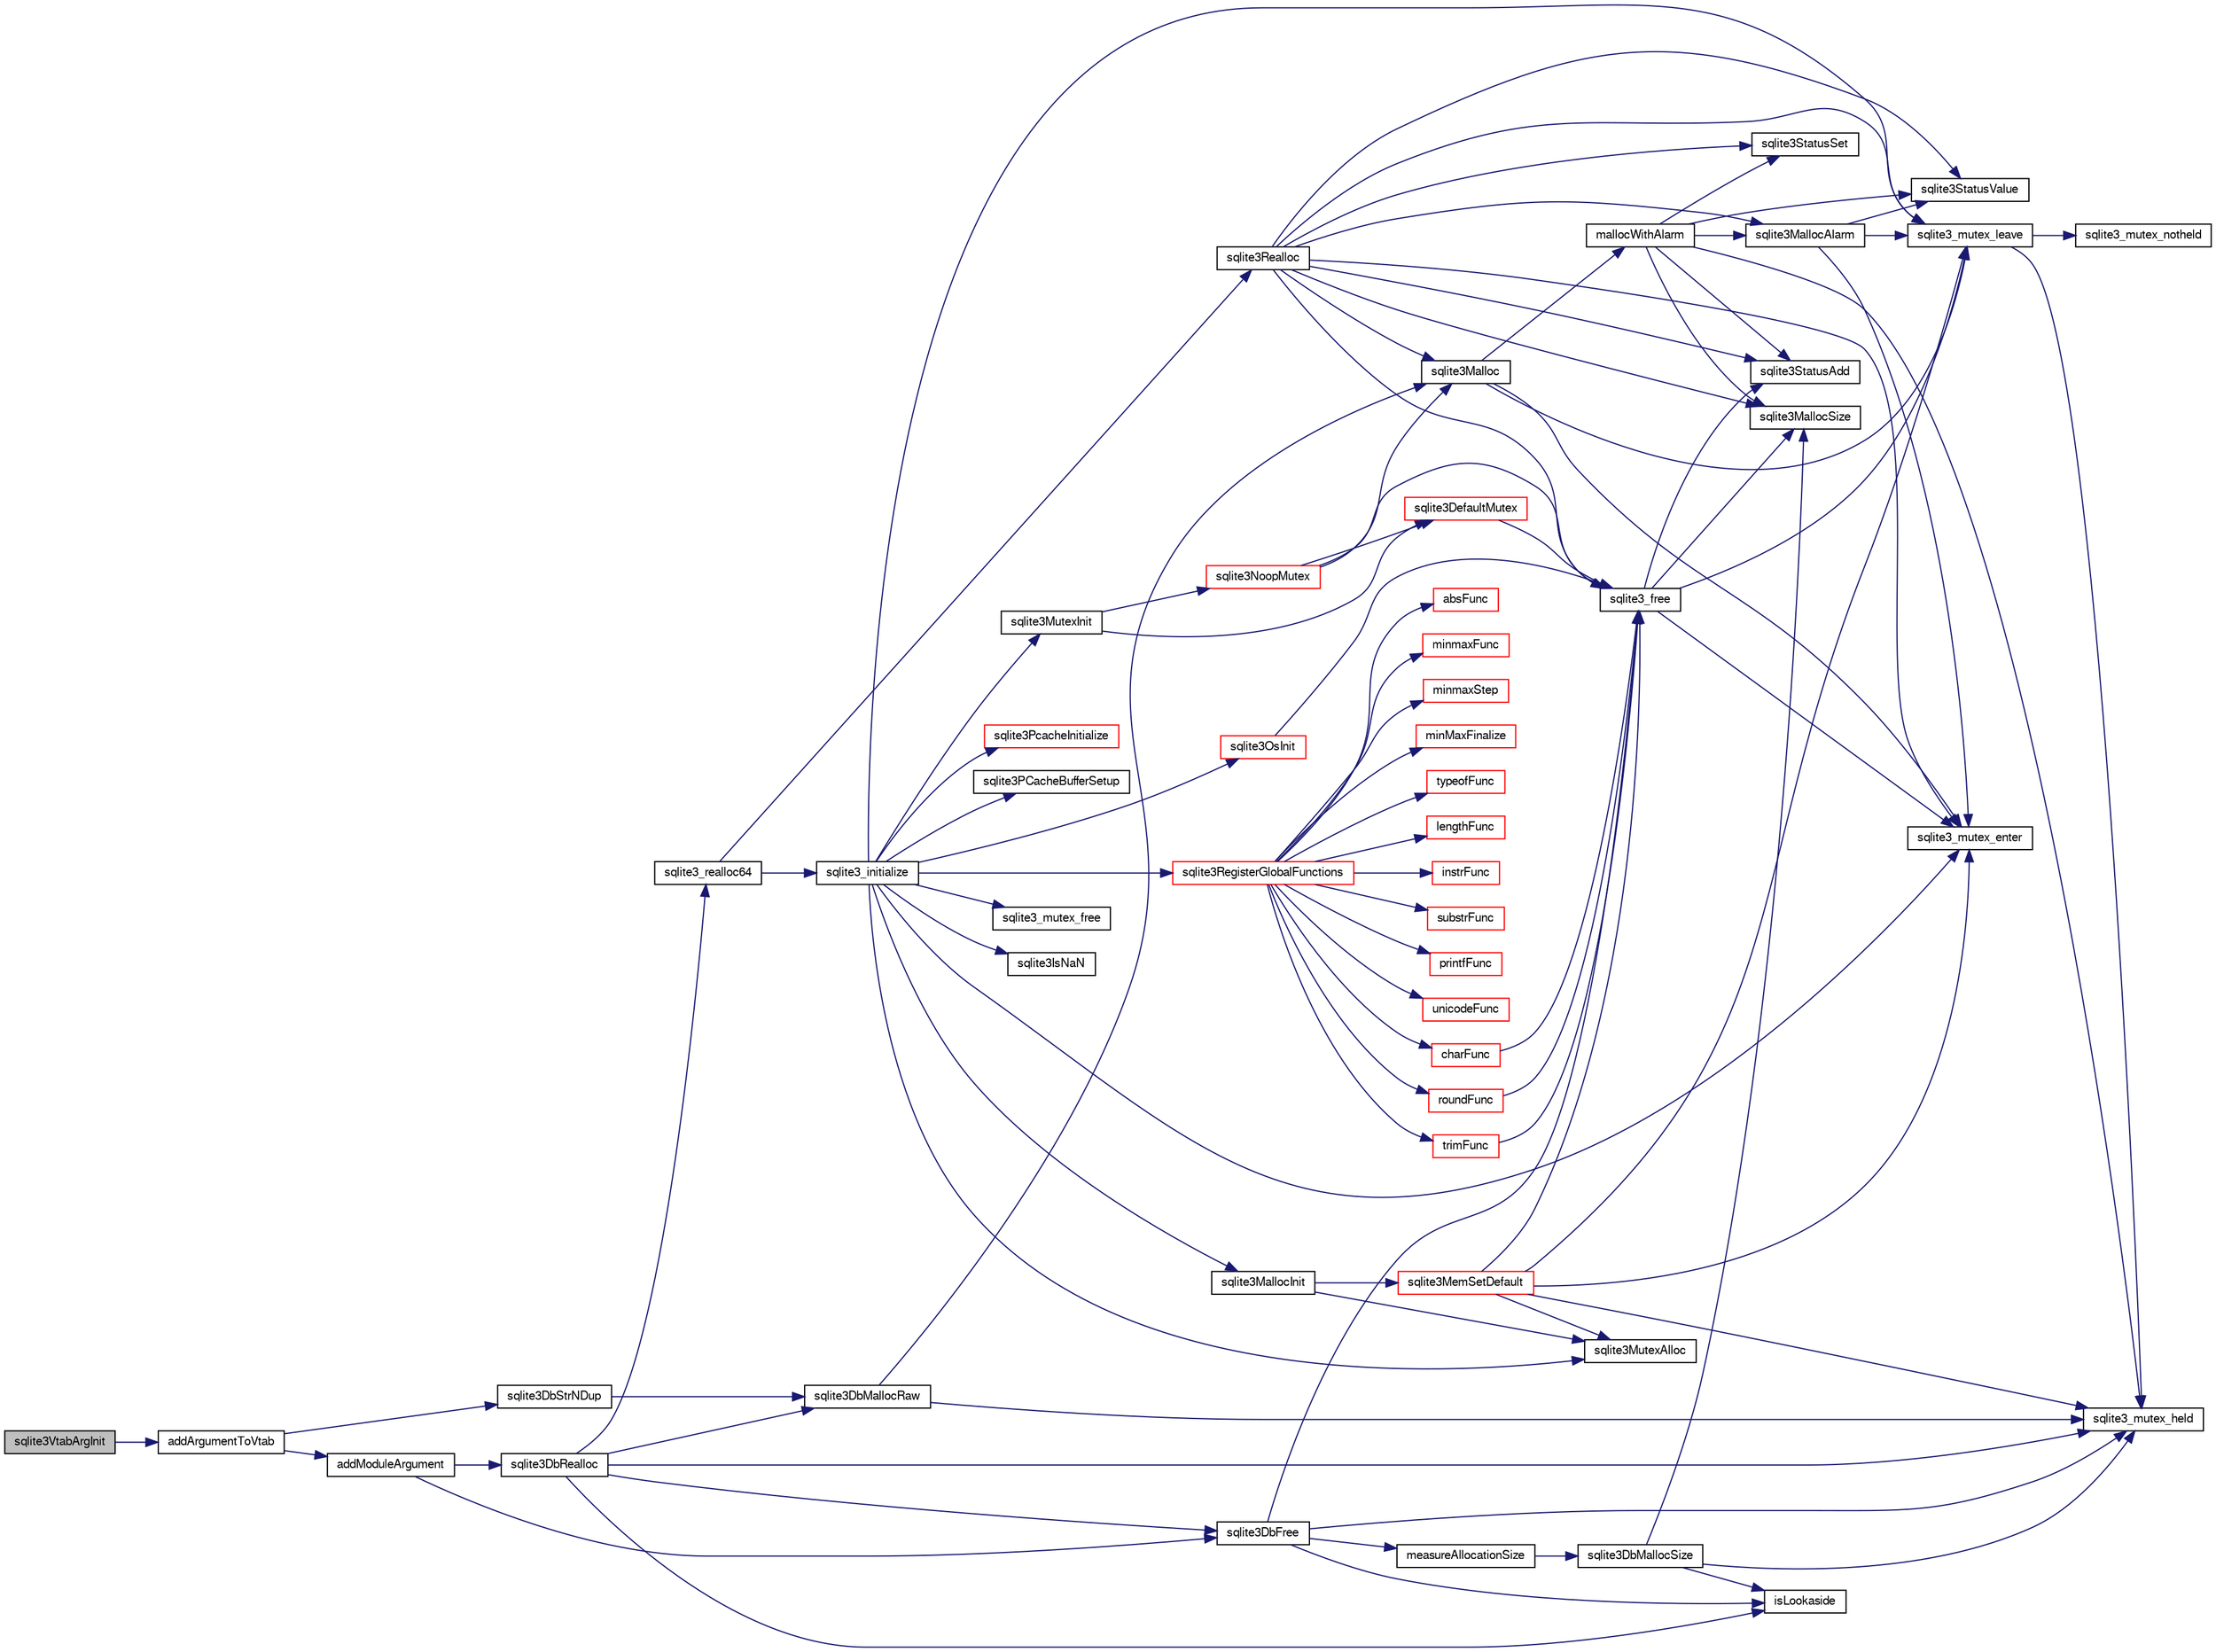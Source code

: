 digraph "sqlite3VtabArgInit"
{
  edge [fontname="FreeSans",fontsize="10",labelfontname="FreeSans",labelfontsize="10"];
  node [fontname="FreeSans",fontsize="10",shape=record];
  rankdir="LR";
  Node799738 [label="sqlite3VtabArgInit",height=0.2,width=0.4,color="black", fillcolor="grey75", style="filled", fontcolor="black"];
  Node799738 -> Node799739 [color="midnightblue",fontsize="10",style="solid",fontname="FreeSans"];
  Node799739 [label="addArgumentToVtab",height=0.2,width=0.4,color="black", fillcolor="white", style="filled",URL="$sqlite3_8c.html#aaf61ce8b4c243cd606a04cddde684b9c"];
  Node799739 -> Node799740 [color="midnightblue",fontsize="10",style="solid",fontname="FreeSans"];
  Node799740 [label="addModuleArgument",height=0.2,width=0.4,color="black", fillcolor="white", style="filled",URL="$sqlite3_8c.html#a3020ed4a4b05f9a18e8ab695a182ce92"];
  Node799740 -> Node799741 [color="midnightblue",fontsize="10",style="solid",fontname="FreeSans"];
  Node799741 [label="sqlite3DbRealloc",height=0.2,width=0.4,color="black", fillcolor="white", style="filled",URL="$sqlite3_8c.html#ae028f4902a9d29bcaf310ff289ee87dc"];
  Node799741 -> Node799742 [color="midnightblue",fontsize="10",style="solid",fontname="FreeSans"];
  Node799742 [label="sqlite3_mutex_held",height=0.2,width=0.4,color="black", fillcolor="white", style="filled",URL="$sqlite3_8c.html#acf77da68932b6bc163c5e68547ecc3e7"];
  Node799741 -> Node799743 [color="midnightblue",fontsize="10",style="solid",fontname="FreeSans"];
  Node799743 [label="sqlite3DbMallocRaw",height=0.2,width=0.4,color="black", fillcolor="white", style="filled",URL="$sqlite3_8c.html#abbe8be0cf7175e11ddc3e2218fad924e"];
  Node799743 -> Node799742 [color="midnightblue",fontsize="10",style="solid",fontname="FreeSans"];
  Node799743 -> Node799744 [color="midnightblue",fontsize="10",style="solid",fontname="FreeSans"];
  Node799744 [label="sqlite3Malloc",height=0.2,width=0.4,color="black", fillcolor="white", style="filled",URL="$sqlite3_8c.html#a361a2eaa846b1885f123abe46f5d8b2b"];
  Node799744 -> Node799745 [color="midnightblue",fontsize="10",style="solid",fontname="FreeSans"];
  Node799745 [label="sqlite3_mutex_enter",height=0.2,width=0.4,color="black", fillcolor="white", style="filled",URL="$sqlite3_8c.html#a1c12cde690bd89f104de5cbad12a6bf5"];
  Node799744 -> Node799746 [color="midnightblue",fontsize="10",style="solid",fontname="FreeSans"];
  Node799746 [label="mallocWithAlarm",height=0.2,width=0.4,color="black", fillcolor="white", style="filled",URL="$sqlite3_8c.html#ab070d5cf8e48ec8a6a43cf025d48598b"];
  Node799746 -> Node799742 [color="midnightblue",fontsize="10",style="solid",fontname="FreeSans"];
  Node799746 -> Node799747 [color="midnightblue",fontsize="10",style="solid",fontname="FreeSans"];
  Node799747 [label="sqlite3StatusSet",height=0.2,width=0.4,color="black", fillcolor="white", style="filled",URL="$sqlite3_8c.html#afec7586c01fcb5ea17dc9d7725a589d9"];
  Node799746 -> Node799748 [color="midnightblue",fontsize="10",style="solid",fontname="FreeSans"];
  Node799748 [label="sqlite3StatusValue",height=0.2,width=0.4,color="black", fillcolor="white", style="filled",URL="$sqlite3_8c.html#a30b8ac296c6e200c1fa57708d52c6ef6"];
  Node799746 -> Node799749 [color="midnightblue",fontsize="10",style="solid",fontname="FreeSans"];
  Node799749 [label="sqlite3MallocAlarm",height=0.2,width=0.4,color="black", fillcolor="white", style="filled",URL="$sqlite3_8c.html#ada66988e8471d1198f3219c062377508"];
  Node799749 -> Node799748 [color="midnightblue",fontsize="10",style="solid",fontname="FreeSans"];
  Node799749 -> Node799750 [color="midnightblue",fontsize="10",style="solid",fontname="FreeSans"];
  Node799750 [label="sqlite3_mutex_leave",height=0.2,width=0.4,color="black", fillcolor="white", style="filled",URL="$sqlite3_8c.html#a5838d235601dbd3c1fa993555c6bcc93"];
  Node799750 -> Node799742 [color="midnightblue",fontsize="10",style="solid",fontname="FreeSans"];
  Node799750 -> Node799751 [color="midnightblue",fontsize="10",style="solid",fontname="FreeSans"];
  Node799751 [label="sqlite3_mutex_notheld",height=0.2,width=0.4,color="black", fillcolor="white", style="filled",URL="$sqlite3_8c.html#a83967c837c1c000d3b5adcfaa688f5dc"];
  Node799749 -> Node799745 [color="midnightblue",fontsize="10",style="solid",fontname="FreeSans"];
  Node799746 -> Node799752 [color="midnightblue",fontsize="10",style="solid",fontname="FreeSans"];
  Node799752 [label="sqlite3MallocSize",height=0.2,width=0.4,color="black", fillcolor="white", style="filled",URL="$sqlite3_8c.html#acf5d2a5f35270bafb050bd2def576955"];
  Node799746 -> Node799753 [color="midnightblue",fontsize="10",style="solid",fontname="FreeSans"];
  Node799753 [label="sqlite3StatusAdd",height=0.2,width=0.4,color="black", fillcolor="white", style="filled",URL="$sqlite3_8c.html#afa029f93586aeab4cc85360905dae9cd"];
  Node799744 -> Node799750 [color="midnightblue",fontsize="10",style="solid",fontname="FreeSans"];
  Node799741 -> Node799754 [color="midnightblue",fontsize="10",style="solid",fontname="FreeSans"];
  Node799754 [label="isLookaside",height=0.2,width=0.4,color="black", fillcolor="white", style="filled",URL="$sqlite3_8c.html#a770fa05ff9717b75e16f4d968a77b897"];
  Node799741 -> Node799755 [color="midnightblue",fontsize="10",style="solid",fontname="FreeSans"];
  Node799755 [label="sqlite3DbFree",height=0.2,width=0.4,color="black", fillcolor="white", style="filled",URL="$sqlite3_8c.html#ac70ab821a6607b4a1b909582dc37a069"];
  Node799755 -> Node799742 [color="midnightblue",fontsize="10",style="solid",fontname="FreeSans"];
  Node799755 -> Node799756 [color="midnightblue",fontsize="10",style="solid",fontname="FreeSans"];
  Node799756 [label="measureAllocationSize",height=0.2,width=0.4,color="black", fillcolor="white", style="filled",URL="$sqlite3_8c.html#a45731e644a22fdb756e2b6337224217a"];
  Node799756 -> Node799757 [color="midnightblue",fontsize="10",style="solid",fontname="FreeSans"];
  Node799757 [label="sqlite3DbMallocSize",height=0.2,width=0.4,color="black", fillcolor="white", style="filled",URL="$sqlite3_8c.html#aa397e5a8a03495203a0767abf0a71f86"];
  Node799757 -> Node799752 [color="midnightblue",fontsize="10",style="solid",fontname="FreeSans"];
  Node799757 -> Node799742 [color="midnightblue",fontsize="10",style="solid",fontname="FreeSans"];
  Node799757 -> Node799754 [color="midnightblue",fontsize="10",style="solid",fontname="FreeSans"];
  Node799755 -> Node799754 [color="midnightblue",fontsize="10",style="solid",fontname="FreeSans"];
  Node799755 -> Node799758 [color="midnightblue",fontsize="10",style="solid",fontname="FreeSans"];
  Node799758 [label="sqlite3_free",height=0.2,width=0.4,color="black", fillcolor="white", style="filled",URL="$sqlite3_8c.html#a6552349e36a8a691af5487999ab09519"];
  Node799758 -> Node799745 [color="midnightblue",fontsize="10",style="solid",fontname="FreeSans"];
  Node799758 -> Node799753 [color="midnightblue",fontsize="10",style="solid",fontname="FreeSans"];
  Node799758 -> Node799752 [color="midnightblue",fontsize="10",style="solid",fontname="FreeSans"];
  Node799758 -> Node799750 [color="midnightblue",fontsize="10",style="solid",fontname="FreeSans"];
  Node799741 -> Node799759 [color="midnightblue",fontsize="10",style="solid",fontname="FreeSans"];
  Node799759 [label="sqlite3_realloc64",height=0.2,width=0.4,color="black", fillcolor="white", style="filled",URL="$sqlite3_8c.html#a3765a714077ee547e811034236dc9ecd"];
  Node799759 -> Node799760 [color="midnightblue",fontsize="10",style="solid",fontname="FreeSans"];
  Node799760 [label="sqlite3_initialize",height=0.2,width=0.4,color="black", fillcolor="white", style="filled",URL="$sqlite3_8c.html#ab0c0ee2d5d4cf8b28e9572296a8861df"];
  Node799760 -> Node799761 [color="midnightblue",fontsize="10",style="solid",fontname="FreeSans"];
  Node799761 [label="sqlite3MutexInit",height=0.2,width=0.4,color="black", fillcolor="white", style="filled",URL="$sqlite3_8c.html#a7906afcdd1cdb3d0007eb932398a1158"];
  Node799761 -> Node799762 [color="midnightblue",fontsize="10",style="solid",fontname="FreeSans"];
  Node799762 [label="sqlite3DefaultMutex",height=0.2,width=0.4,color="red", fillcolor="white", style="filled",URL="$sqlite3_8c.html#ac895a71e325f9b2f9b862f737c17aca8"];
  Node799762 -> Node799758 [color="midnightblue",fontsize="10",style="solid",fontname="FreeSans"];
  Node799761 -> Node799771 [color="midnightblue",fontsize="10",style="solid",fontname="FreeSans"];
  Node799771 [label="sqlite3NoopMutex",height=0.2,width=0.4,color="red", fillcolor="white", style="filled",URL="$sqlite3_8c.html#a09742cde9ef371d94f8201d2cdb543e4"];
  Node799771 -> Node799744 [color="midnightblue",fontsize="10",style="solid",fontname="FreeSans"];
  Node799771 -> Node799758 [color="midnightblue",fontsize="10",style="solid",fontname="FreeSans"];
  Node799771 -> Node799762 [color="midnightblue",fontsize="10",style="solid",fontname="FreeSans"];
  Node799760 -> Node799779 [color="midnightblue",fontsize="10",style="solid",fontname="FreeSans"];
  Node799779 [label="sqlite3MutexAlloc",height=0.2,width=0.4,color="black", fillcolor="white", style="filled",URL="$sqlite3_8c.html#a0e3f432ee581f6876b590e7ad7e84e19"];
  Node799760 -> Node799745 [color="midnightblue",fontsize="10",style="solid",fontname="FreeSans"];
  Node799760 -> Node799780 [color="midnightblue",fontsize="10",style="solid",fontname="FreeSans"];
  Node799780 [label="sqlite3MallocInit",height=0.2,width=0.4,color="black", fillcolor="white", style="filled",URL="$sqlite3_8c.html#a9e06f9e7cad0d83ce80ab493c9533552"];
  Node799780 -> Node799781 [color="midnightblue",fontsize="10",style="solid",fontname="FreeSans"];
  Node799781 [label="sqlite3MemSetDefault",height=0.2,width=0.4,color="red", fillcolor="white", style="filled",URL="$sqlite3_8c.html#a162fbfd727e92c5f8f72625b5ff62549"];
  Node799781 -> Node799779 [color="midnightblue",fontsize="10",style="solid",fontname="FreeSans"];
  Node799781 -> Node799745 [color="midnightblue",fontsize="10",style="solid",fontname="FreeSans"];
  Node799781 -> Node799750 [color="midnightblue",fontsize="10",style="solid",fontname="FreeSans"];
  Node799781 -> Node799742 [color="midnightblue",fontsize="10",style="solid",fontname="FreeSans"];
  Node799781 -> Node799758 [color="midnightblue",fontsize="10",style="solid",fontname="FreeSans"];
  Node799780 -> Node799779 [color="midnightblue",fontsize="10",style="solid",fontname="FreeSans"];
  Node799760 -> Node799750 [color="midnightblue",fontsize="10",style="solid",fontname="FreeSans"];
  Node799760 -> Node799868 [color="midnightblue",fontsize="10",style="solid",fontname="FreeSans"];
  Node799868 [label="sqlite3RegisterGlobalFunctions",height=0.2,width=0.4,color="red", fillcolor="white", style="filled",URL="$sqlite3_8c.html#a9f75bd111010f29e1b8d74344473c4ec"];
  Node799868 -> Node799869 [color="midnightblue",fontsize="10",style="solid",fontname="FreeSans"];
  Node799869 [label="trimFunc",height=0.2,width=0.4,color="red", fillcolor="white", style="filled",URL="$sqlite3_8c.html#afad56dbe7f08139a630156e644b14704"];
  Node799869 -> Node799758 [color="midnightblue",fontsize="10",style="solid",fontname="FreeSans"];
  Node799868 -> Node799882 [color="midnightblue",fontsize="10",style="solid",fontname="FreeSans"];
  Node799882 [label="minmaxFunc",height=0.2,width=0.4,color="red", fillcolor="white", style="filled",URL="$sqlite3_8c.html#a4d00f48b948fd73cb70bcfd1efc0bfb0"];
  Node799868 -> Node799891 [color="midnightblue",fontsize="10",style="solid",fontname="FreeSans"];
  Node799891 [label="minmaxStep",height=0.2,width=0.4,color="red", fillcolor="white", style="filled",URL="$sqlite3_8c.html#a5b4c0da0f3b61d7ff25ebd30aa22cca4"];
  Node799868 -> Node799895 [color="midnightblue",fontsize="10",style="solid",fontname="FreeSans"];
  Node799895 [label="minMaxFinalize",height=0.2,width=0.4,color="red", fillcolor="white", style="filled",URL="$sqlite3_8c.html#a0439dd90934a2dee93517c50884d5924"];
  Node799868 -> Node799896 [color="midnightblue",fontsize="10",style="solid",fontname="FreeSans"];
  Node799896 [label="typeofFunc",height=0.2,width=0.4,color="red", fillcolor="white", style="filled",URL="$sqlite3_8c.html#aba6c564ff0d6b017de448469d0fb243f"];
  Node799868 -> Node799897 [color="midnightblue",fontsize="10",style="solid",fontname="FreeSans"];
  Node799897 [label="lengthFunc",height=0.2,width=0.4,color="red", fillcolor="white", style="filled",URL="$sqlite3_8c.html#affdabf006c37c26a1c3e325badb83546"];
  Node799868 -> Node799902 [color="midnightblue",fontsize="10",style="solid",fontname="FreeSans"];
  Node799902 [label="instrFunc",height=0.2,width=0.4,color="red", fillcolor="white", style="filled",URL="$sqlite3_8c.html#a8f86ca540b92ac28aaefaa126170cf8c"];
  Node799868 -> Node799904 [color="midnightblue",fontsize="10",style="solid",fontname="FreeSans"];
  Node799904 [label="substrFunc",height=0.2,width=0.4,color="red", fillcolor="white", style="filled",URL="$sqlite3_8c.html#a8a8739d9af5589338113371e440b2734"];
  Node799868 -> Node799909 [color="midnightblue",fontsize="10",style="solid",fontname="FreeSans"];
  Node799909 [label="printfFunc",height=0.2,width=0.4,color="red", fillcolor="white", style="filled",URL="$sqlite3_8c.html#a80ca21d434c7c5b6668bee721331dda8"];
  Node799868 -> Node799911 [color="midnightblue",fontsize="10",style="solid",fontname="FreeSans"];
  Node799911 [label="unicodeFunc",height=0.2,width=0.4,color="red", fillcolor="white", style="filled",URL="$sqlite3_8c.html#a1d3d012cbe2276d8d713be80884db355"];
  Node799868 -> Node799913 [color="midnightblue",fontsize="10",style="solid",fontname="FreeSans"];
  Node799913 [label="charFunc",height=0.2,width=0.4,color="red", fillcolor="white", style="filled",URL="$sqlite3_8c.html#ab9b72ce47fcea3c3b92e816435a0fd91"];
  Node799913 -> Node799758 [color="midnightblue",fontsize="10",style="solid",fontname="FreeSans"];
  Node799868 -> Node799914 [color="midnightblue",fontsize="10",style="solid",fontname="FreeSans"];
  Node799914 [label="absFunc",height=0.2,width=0.4,color="red", fillcolor="white", style="filled",URL="$sqlite3_8c.html#af271994a34f441432d50d7095e0ed23d"];
  Node799868 -> Node799919 [color="midnightblue",fontsize="10",style="solid",fontname="FreeSans"];
  Node799919 [label="roundFunc",height=0.2,width=0.4,color="red", fillcolor="white", style="filled",URL="$sqlite3_8c.html#a8c444ba254edc27891111b76e7ba85e7"];
  Node799919 -> Node799758 [color="midnightblue",fontsize="10",style="solid",fontname="FreeSans"];
  Node799760 -> Node800016 [color="midnightblue",fontsize="10",style="solid",fontname="FreeSans"];
  Node800016 [label="sqlite3PcacheInitialize",height=0.2,width=0.4,color="red", fillcolor="white", style="filled",URL="$sqlite3_8c.html#a2902c61ddc88bea002c4d69fe4052b1f"];
  Node799760 -> Node800017 [color="midnightblue",fontsize="10",style="solid",fontname="FreeSans"];
  Node800017 [label="sqlite3OsInit",height=0.2,width=0.4,color="red", fillcolor="white", style="filled",URL="$sqlite3_8c.html#afeaa886fe1ca086a30fd278b1d069762"];
  Node800017 -> Node799758 [color="midnightblue",fontsize="10",style="solid",fontname="FreeSans"];
  Node799760 -> Node800021 [color="midnightblue",fontsize="10",style="solid",fontname="FreeSans"];
  Node800021 [label="sqlite3PCacheBufferSetup",height=0.2,width=0.4,color="black", fillcolor="white", style="filled",URL="$sqlite3_8c.html#ad18a1eebefdfbc4254f473f7b0101937"];
  Node799760 -> Node800022 [color="midnightblue",fontsize="10",style="solid",fontname="FreeSans"];
  Node800022 [label="sqlite3_mutex_free",height=0.2,width=0.4,color="black", fillcolor="white", style="filled",URL="$sqlite3_8c.html#a2db2e72e08f6873afa9c61b0ec726fec"];
  Node799760 -> Node799804 [color="midnightblue",fontsize="10",style="solid",fontname="FreeSans"];
  Node799804 [label="sqlite3IsNaN",height=0.2,width=0.4,color="black", fillcolor="white", style="filled",URL="$sqlite3_8c.html#aed4d78203877c3486765ccbc7feebb50"];
  Node799759 -> Node799793 [color="midnightblue",fontsize="10",style="solid",fontname="FreeSans"];
  Node799793 [label="sqlite3Realloc",height=0.2,width=0.4,color="black", fillcolor="white", style="filled",URL="$sqlite3_8c.html#ad53aefdfc088f622e23ffe838201fe22"];
  Node799793 -> Node799744 [color="midnightblue",fontsize="10",style="solid",fontname="FreeSans"];
  Node799793 -> Node799758 [color="midnightblue",fontsize="10",style="solid",fontname="FreeSans"];
  Node799793 -> Node799752 [color="midnightblue",fontsize="10",style="solid",fontname="FreeSans"];
  Node799793 -> Node799745 [color="midnightblue",fontsize="10",style="solid",fontname="FreeSans"];
  Node799793 -> Node799747 [color="midnightblue",fontsize="10",style="solid",fontname="FreeSans"];
  Node799793 -> Node799748 [color="midnightblue",fontsize="10",style="solid",fontname="FreeSans"];
  Node799793 -> Node799749 [color="midnightblue",fontsize="10",style="solid",fontname="FreeSans"];
  Node799793 -> Node799753 [color="midnightblue",fontsize="10",style="solid",fontname="FreeSans"];
  Node799793 -> Node799750 [color="midnightblue",fontsize="10",style="solid",fontname="FreeSans"];
  Node799740 -> Node799755 [color="midnightblue",fontsize="10",style="solid",fontname="FreeSans"];
  Node799739 -> Node800014 [color="midnightblue",fontsize="10",style="solid",fontname="FreeSans"];
  Node800014 [label="sqlite3DbStrNDup",height=0.2,width=0.4,color="black", fillcolor="white", style="filled",URL="$sqlite3_8c.html#a48e8c757f70cba60fe83ce00ad8de713"];
  Node800014 -> Node799743 [color="midnightblue",fontsize="10",style="solid",fontname="FreeSans"];
}
